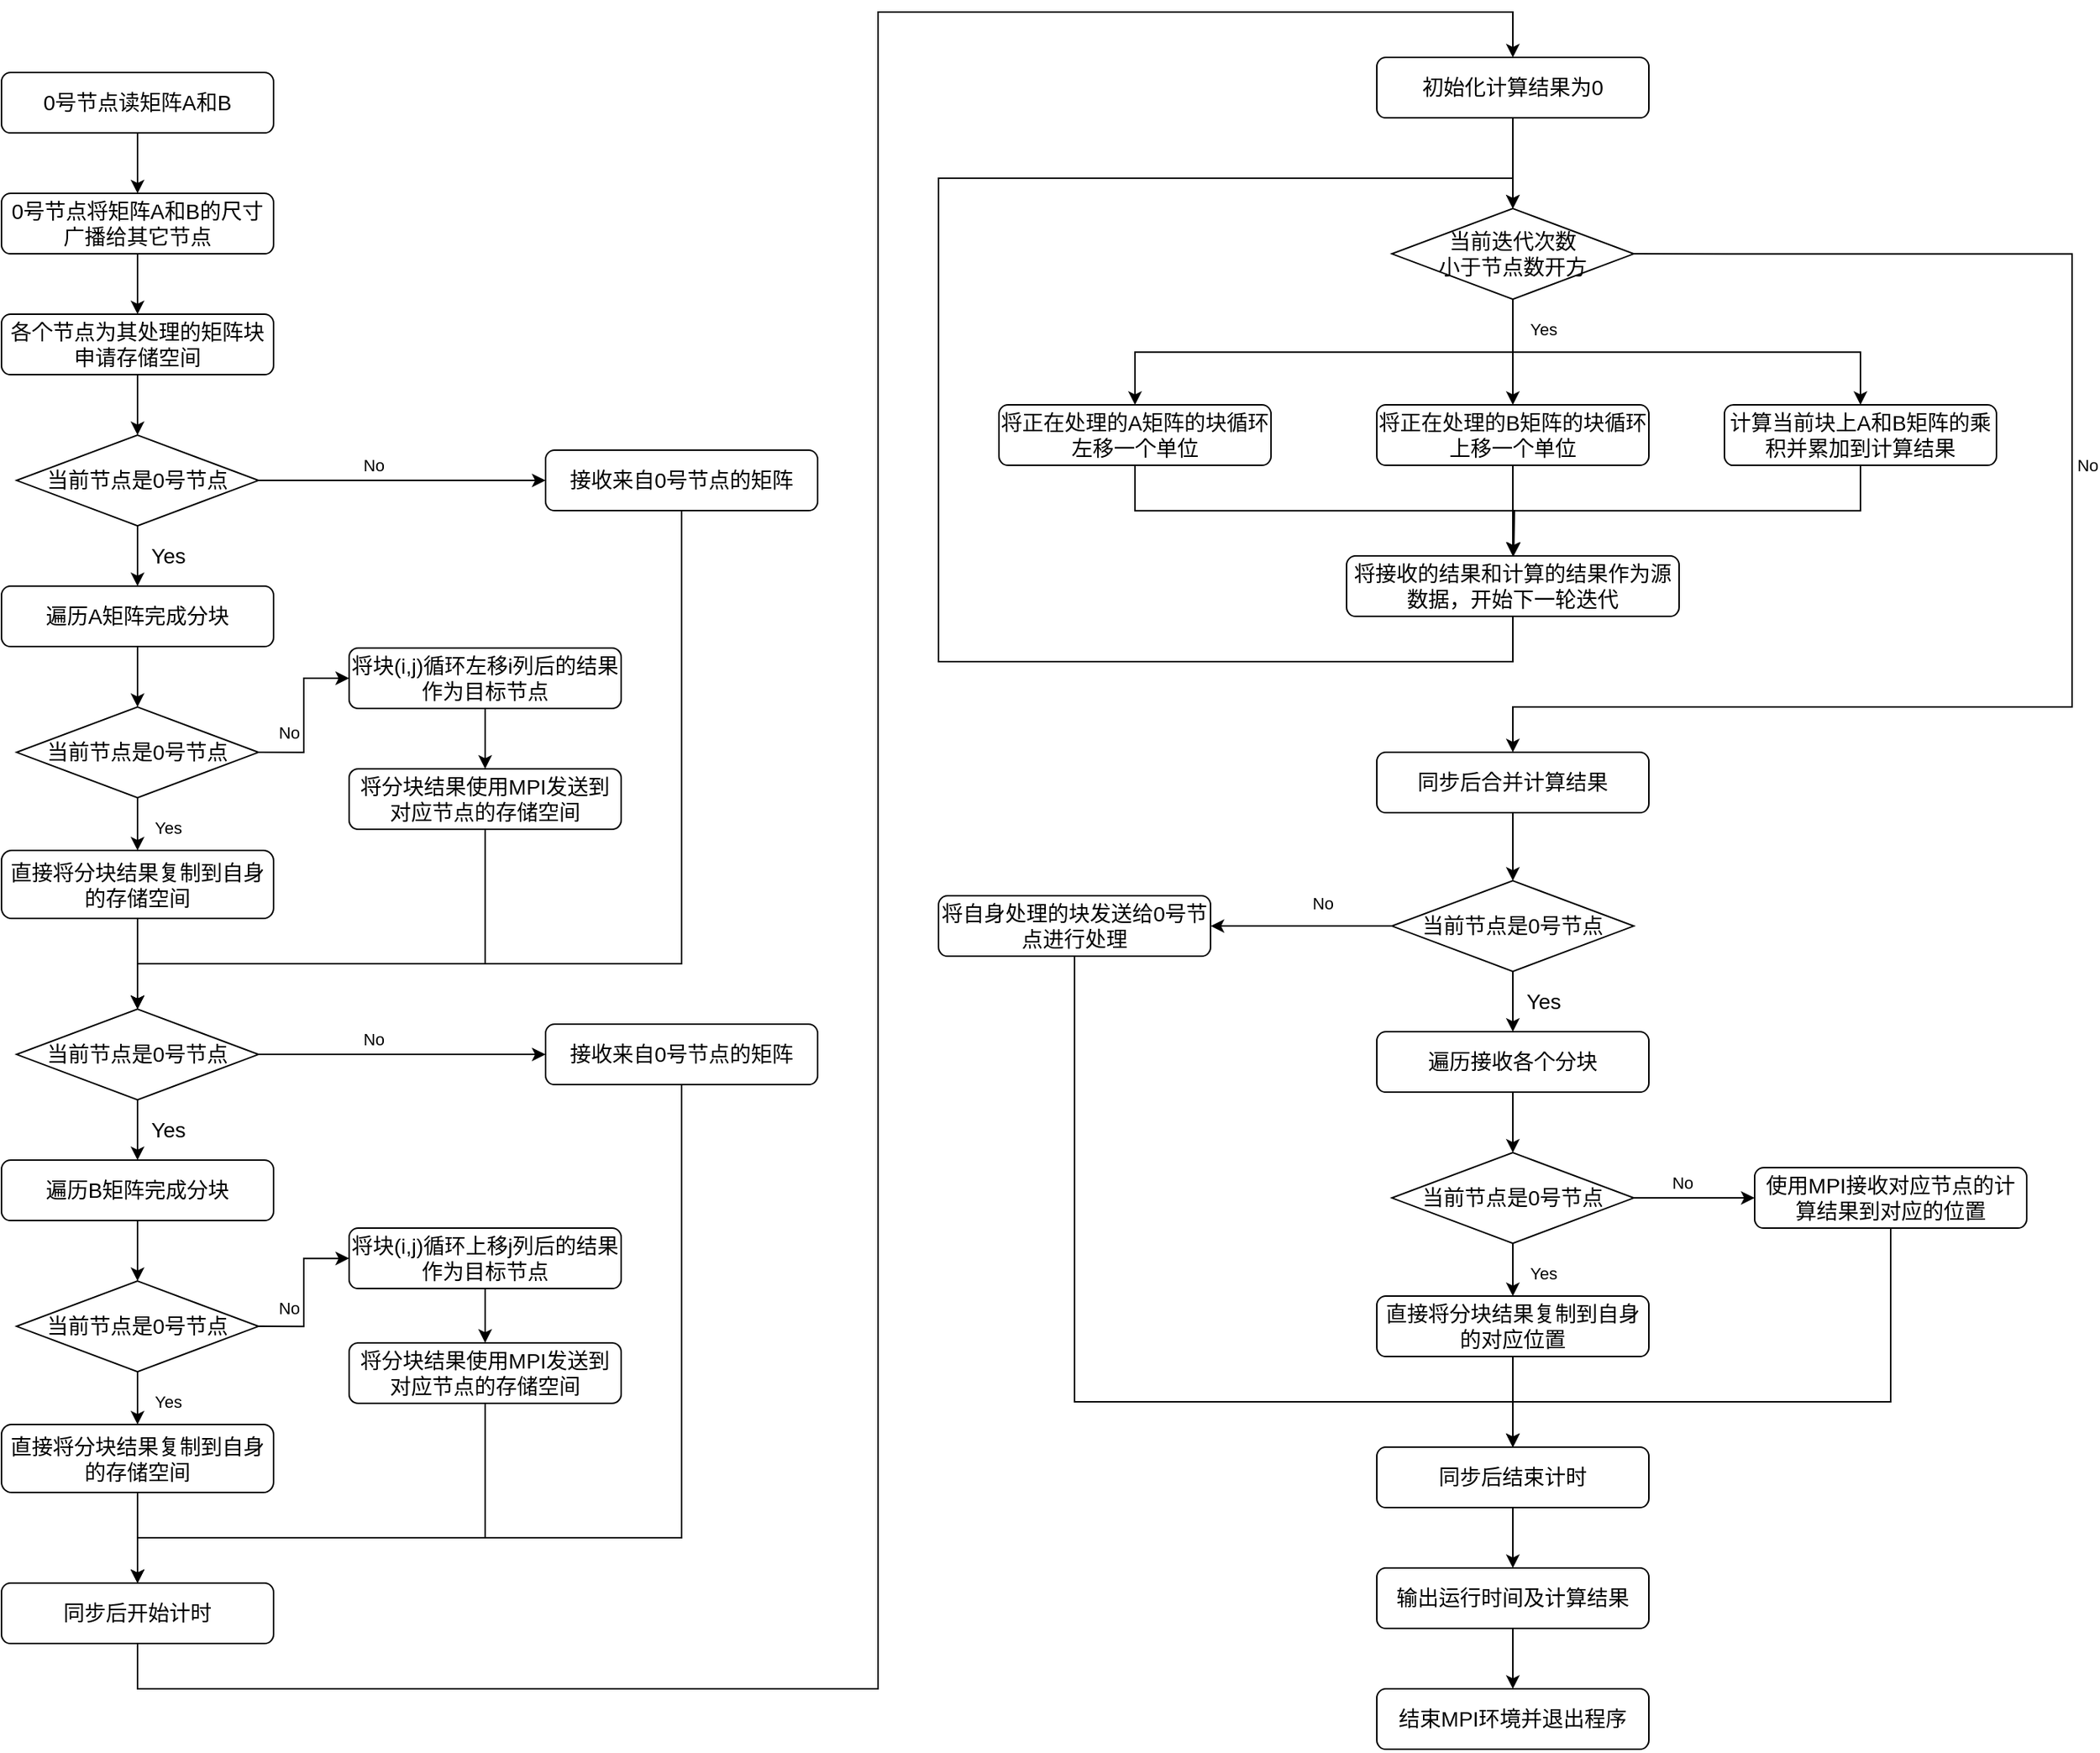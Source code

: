 <mxfile version="15.9.4" type="device"><diagram id="VfNWQQ9UsFPTVJ__DfB2" name="Page-1"><mxGraphModel dx="2370" dy="1328" grid="1" gridSize="10" guides="1" tooltips="1" connect="1" arrows="1" fold="1" page="1" pageScale="1" pageWidth="827" pageHeight="1169" math="0" shadow="0"><root><mxCell id="0"/><mxCell id="1" parent="0"/><mxCell id="Hrxc5VpzFRlgnAa1EQIM-3" style="edgeStyle=orthogonalEdgeStyle;rounded=0;orthogonalLoop=1;jettySize=auto;html=1;exitX=0.5;exitY=1;exitDx=0;exitDy=0;entryX=0.5;entryY=0;entryDx=0;entryDy=0;fontSize=14;" parent="1" source="Hrxc5VpzFRlgnAa1EQIM-1" target="Hrxc5VpzFRlgnAa1EQIM-2" edge="1"><mxGeometry relative="1" as="geometry"/></mxCell><mxCell id="Hrxc5VpzFRlgnAa1EQIM-1" value="0号节点读矩阵A和B" style="rounded=1;whiteSpace=wrap;html=1;fontSize=14;" parent="1" vertex="1"><mxGeometry x="70" y="59.06" width="180" height="40" as="geometry"/></mxCell><mxCell id="EvX2w5PHAuiChkv-I-Yp-2" style="edgeStyle=orthogonalEdgeStyle;rounded=0;orthogonalLoop=1;jettySize=auto;html=1;exitX=0.5;exitY=1;exitDx=0;exitDy=0;entryX=0.5;entryY=0;entryDx=0;entryDy=0;" edge="1" parent="1" source="Hrxc5VpzFRlgnAa1EQIM-2" target="EvX2w5PHAuiChkv-I-Yp-1"><mxGeometry relative="1" as="geometry"/></mxCell><mxCell id="Hrxc5VpzFRlgnAa1EQIM-2" value="0号节点将矩阵A和B的尺寸广播给其它节点" style="rounded=1;whiteSpace=wrap;html=1;fontSize=14;" parent="1" vertex="1"><mxGeometry x="70" y="139.06" width="180" height="40" as="geometry"/></mxCell><mxCell id="Hrxc5VpzFRlgnAa1EQIM-9" value="Yes" style="edgeStyle=orthogonalEdgeStyle;rounded=0;orthogonalLoop=1;jettySize=auto;html=1;exitX=0.5;exitY=1;exitDx=0;exitDy=0;entryX=0.5;entryY=0;entryDx=0;entryDy=0;fontSize=14;" parent="1" source="Hrxc5VpzFRlgnAa1EQIM-4" target="Hrxc5VpzFRlgnAa1EQIM-7" edge="1"><mxGeometry y="20" relative="1" as="geometry"><mxPoint as="offset"/></mxGeometry></mxCell><mxCell id="EvX2w5PHAuiChkv-I-Yp-13" value="No" style="edgeStyle=orthogonalEdgeStyle;rounded=0;orthogonalLoop=1;jettySize=auto;html=1;exitX=1;exitY=0.5;exitDx=0;exitDy=0;entryX=0;entryY=0.5;entryDx=0;entryDy=0;" edge="1" parent="1" source="Hrxc5VpzFRlgnAa1EQIM-4" target="EvX2w5PHAuiChkv-I-Yp-5"><mxGeometry x="-0.2" y="10" relative="1" as="geometry"><mxPoint as="offset"/></mxGeometry></mxCell><mxCell id="Hrxc5VpzFRlgnAa1EQIM-4" value="当前节点是0号节点" style="rhombus;whiteSpace=wrap;html=1;fontSize=14;" parent="1" vertex="1"><mxGeometry x="80" y="299.06" width="160" height="60" as="geometry"/></mxCell><mxCell id="Hrxc5VpzFRlgnAa1EQIM-39" style="edgeStyle=orthogonalEdgeStyle;rounded=0;orthogonalLoop=1;jettySize=auto;html=1;exitX=0.5;exitY=1;exitDx=0;exitDy=0;entryX=0.5;entryY=0;entryDx=0;entryDy=0;fontSize=14;" parent="1" source="Hrxc5VpzFRlgnAa1EQIM-7" edge="1"><mxGeometry relative="1" as="geometry"><mxPoint x="160" y="479.06" as="targetPoint"/></mxGeometry></mxCell><mxCell id="Hrxc5VpzFRlgnAa1EQIM-7" value="遍历A矩阵完成分块" style="rounded=1;whiteSpace=wrap;html=1;fontSize=14;" parent="1" vertex="1"><mxGeometry x="70" y="399.06" width="180" height="40" as="geometry"/></mxCell><mxCell id="EvX2w5PHAuiChkv-I-Yp-3" style="edgeStyle=orthogonalEdgeStyle;rounded=0;orthogonalLoop=1;jettySize=auto;html=1;exitX=0.5;exitY=1;exitDx=0;exitDy=0;entryX=0.5;entryY=0;entryDx=0;entryDy=0;" edge="1" parent="1" source="EvX2w5PHAuiChkv-I-Yp-1" target="Hrxc5VpzFRlgnAa1EQIM-4"><mxGeometry relative="1" as="geometry"/></mxCell><mxCell id="EvX2w5PHAuiChkv-I-Yp-1" value="各个节点为其处理的矩阵块申请存储空间" style="rounded=1;whiteSpace=wrap;html=1;fontSize=14;" vertex="1" parent="1"><mxGeometry x="70" y="219.06" width="180" height="40" as="geometry"/></mxCell><mxCell id="EvX2w5PHAuiChkv-I-Yp-66" style="edgeStyle=orthogonalEdgeStyle;rounded=0;orthogonalLoop=1;jettySize=auto;html=1;exitX=0.5;exitY=1;exitDx=0;exitDy=0;entryX=0.5;entryY=0;entryDx=0;entryDy=0;" edge="1" parent="1" source="EvX2w5PHAuiChkv-I-Yp-5" target="EvX2w5PHAuiChkv-I-Yp-55"><mxGeometry relative="1" as="geometry"><Array as="points"><mxPoint x="520" y="649.06"/><mxPoint x="160" y="649.06"/></Array></mxGeometry></mxCell><mxCell id="EvX2w5PHAuiChkv-I-Yp-5" value="接收来自0号节点的矩阵" style="rounded=1;whiteSpace=wrap;html=1;fontSize=14;" vertex="1" parent="1"><mxGeometry x="430" y="309.06" width="180" height="40" as="geometry"/></mxCell><mxCell id="EvX2w5PHAuiChkv-I-Yp-10" value="Yes" style="edgeStyle=orthogonalEdgeStyle;rounded=0;orthogonalLoop=1;jettySize=auto;html=1;exitX=0.5;exitY=1;exitDx=0;exitDy=0;entryX=0.5;entryY=0;entryDx=0;entryDy=0;" edge="1" parent="1" source="EvX2w5PHAuiChkv-I-Yp-6" target="EvX2w5PHAuiChkv-I-Yp-9"><mxGeometry x="0.143" y="20" relative="1" as="geometry"><mxPoint as="offset"/></mxGeometry></mxCell><mxCell id="EvX2w5PHAuiChkv-I-Yp-12" value="No" style="edgeStyle=orthogonalEdgeStyle;rounded=0;orthogonalLoop=1;jettySize=auto;html=1;exitX=1;exitY=0.5;exitDx=0;exitDy=0;entryX=0;entryY=0.5;entryDx=0;entryDy=0;" edge="1" parent="1" source="EvX2w5PHAuiChkv-I-Yp-6" target="EvX2w5PHAuiChkv-I-Yp-11"><mxGeometry x="-0.2" y="10" relative="1" as="geometry"><mxPoint as="offset"/></mxGeometry></mxCell><mxCell id="EvX2w5PHAuiChkv-I-Yp-6" value="当前节点是0号节点" style="rhombus;whiteSpace=wrap;html=1;fontSize=14;" vertex="1" parent="1"><mxGeometry x="80" y="479.06" width="160" height="60" as="geometry"/></mxCell><mxCell id="EvX2w5PHAuiChkv-I-Yp-64" style="edgeStyle=orthogonalEdgeStyle;rounded=0;orthogonalLoop=1;jettySize=auto;html=1;exitX=0.5;exitY=1;exitDx=0;exitDy=0;entryX=0.5;entryY=0;entryDx=0;entryDy=0;" edge="1" parent="1" source="EvX2w5PHAuiChkv-I-Yp-9" target="EvX2w5PHAuiChkv-I-Yp-55"><mxGeometry relative="1" as="geometry"/></mxCell><mxCell id="EvX2w5PHAuiChkv-I-Yp-9" value="&lt;span&gt;&lt;font style=&quot;font-size: 14px&quot;&gt;直接将分块结果复制到自身的存储空间&lt;/font&gt;&lt;/span&gt;" style="rounded=1;whiteSpace=wrap;html=1;" vertex="1" parent="1"><mxGeometry x="70" y="574.06" width="180" height="45" as="geometry"/></mxCell><mxCell id="EvX2w5PHAuiChkv-I-Yp-73" style="edgeStyle=orthogonalEdgeStyle;rounded=0;orthogonalLoop=1;jettySize=auto;html=1;exitX=0.5;exitY=1;exitDx=0;exitDy=0;entryX=0.5;entryY=0;entryDx=0;entryDy=0;" edge="1" parent="1" source="EvX2w5PHAuiChkv-I-Yp-11" target="EvX2w5PHAuiChkv-I-Yp-72"><mxGeometry relative="1" as="geometry"/></mxCell><mxCell id="EvX2w5PHAuiChkv-I-Yp-11" value="&lt;font face=&quot;helvetica&quot; style=&quot;font-size: 14px&quot;&gt;将块(i,j)循环左移i列后的结果作为目标节点&lt;/font&gt;" style="rounded=1;whiteSpace=wrap;html=1;" vertex="1" parent="1"><mxGeometry x="300" y="440" width="180" height="40" as="geometry"/></mxCell><mxCell id="EvX2w5PHAuiChkv-I-Yp-53" value="Yes" style="edgeStyle=orthogonalEdgeStyle;rounded=0;orthogonalLoop=1;jettySize=auto;html=1;exitX=0.5;exitY=1;exitDx=0;exitDy=0;entryX=0.5;entryY=0;entryDx=0;entryDy=0;fontSize=14;" edge="1" parent="1" source="EvX2w5PHAuiChkv-I-Yp-55" target="EvX2w5PHAuiChkv-I-Yp-57"><mxGeometry y="20" relative="1" as="geometry"><mxPoint as="offset"/></mxGeometry></mxCell><mxCell id="EvX2w5PHAuiChkv-I-Yp-54" value="No" style="edgeStyle=orthogonalEdgeStyle;rounded=0;orthogonalLoop=1;jettySize=auto;html=1;exitX=1;exitY=0.5;exitDx=0;exitDy=0;entryX=0;entryY=0.5;entryDx=0;entryDy=0;" edge="1" parent="1" source="EvX2w5PHAuiChkv-I-Yp-55" target="EvX2w5PHAuiChkv-I-Yp-58"><mxGeometry x="-0.2" y="10" relative="1" as="geometry"><mxPoint as="offset"/></mxGeometry></mxCell><mxCell id="EvX2w5PHAuiChkv-I-Yp-55" value="当前节点是0号节点" style="rhombus;whiteSpace=wrap;html=1;fontSize=14;" vertex="1" parent="1"><mxGeometry x="80" y="679.06" width="160" height="60" as="geometry"/></mxCell><mxCell id="EvX2w5PHAuiChkv-I-Yp-56" style="edgeStyle=orthogonalEdgeStyle;rounded=0;orthogonalLoop=1;jettySize=auto;html=1;exitX=0.5;exitY=1;exitDx=0;exitDy=0;entryX=0.5;entryY=0;entryDx=0;entryDy=0;fontSize=14;" edge="1" parent="1" source="EvX2w5PHAuiChkv-I-Yp-57"><mxGeometry relative="1" as="geometry"><mxPoint x="160" y="859.06" as="targetPoint"/></mxGeometry></mxCell><mxCell id="EvX2w5PHAuiChkv-I-Yp-57" value="遍历B矩阵完成分块" style="rounded=1;whiteSpace=wrap;html=1;fontSize=14;" vertex="1" parent="1"><mxGeometry x="70" y="779.06" width="180" height="40" as="geometry"/></mxCell><mxCell id="EvX2w5PHAuiChkv-I-Yp-70" style="edgeStyle=orthogonalEdgeStyle;rounded=0;orthogonalLoop=1;jettySize=auto;html=1;exitX=0.5;exitY=1;exitDx=0;exitDy=0;entryX=0.5;entryY=0;entryDx=0;entryDy=0;" edge="1" parent="1" source="EvX2w5PHAuiChkv-I-Yp-58" target="EvX2w5PHAuiChkv-I-Yp-68"><mxGeometry relative="1" as="geometry"><Array as="points"><mxPoint x="520" y="1029.06"/><mxPoint x="160" y="1029.06"/></Array></mxGeometry></mxCell><mxCell id="EvX2w5PHAuiChkv-I-Yp-58" value="接收来自0号节点的矩阵" style="rounded=1;whiteSpace=wrap;html=1;fontSize=14;" vertex="1" parent="1"><mxGeometry x="430" y="689.06" width="180" height="40" as="geometry"/></mxCell><mxCell id="EvX2w5PHAuiChkv-I-Yp-59" value="Yes" style="edgeStyle=orthogonalEdgeStyle;rounded=0;orthogonalLoop=1;jettySize=auto;html=1;exitX=0.5;exitY=1;exitDx=0;exitDy=0;entryX=0.5;entryY=0;entryDx=0;entryDy=0;" edge="1" parent="1" source="EvX2w5PHAuiChkv-I-Yp-61" target="EvX2w5PHAuiChkv-I-Yp-62"><mxGeometry x="0.143" y="20" relative="1" as="geometry"><mxPoint as="offset"/></mxGeometry></mxCell><mxCell id="EvX2w5PHAuiChkv-I-Yp-60" value="No" style="edgeStyle=orthogonalEdgeStyle;rounded=0;orthogonalLoop=1;jettySize=auto;html=1;exitX=1;exitY=0.5;exitDx=0;exitDy=0;entryX=0;entryY=0.5;entryDx=0;entryDy=0;" edge="1" parent="1" source="EvX2w5PHAuiChkv-I-Yp-61" target="EvX2w5PHAuiChkv-I-Yp-63"><mxGeometry x="-0.2" y="10" relative="1" as="geometry"><mxPoint as="offset"/></mxGeometry></mxCell><mxCell id="EvX2w5PHAuiChkv-I-Yp-61" value="当前节点是0号节点" style="rhombus;whiteSpace=wrap;html=1;fontSize=14;" vertex="1" parent="1"><mxGeometry x="80" y="859.06" width="160" height="60" as="geometry"/></mxCell><mxCell id="EvX2w5PHAuiChkv-I-Yp-69" style="edgeStyle=orthogonalEdgeStyle;rounded=0;orthogonalLoop=1;jettySize=auto;html=1;exitX=0.5;exitY=1;exitDx=0;exitDy=0;entryX=0.5;entryY=0;entryDx=0;entryDy=0;" edge="1" parent="1" source="EvX2w5PHAuiChkv-I-Yp-62" target="EvX2w5PHAuiChkv-I-Yp-68"><mxGeometry relative="1" as="geometry"/></mxCell><mxCell id="EvX2w5PHAuiChkv-I-Yp-62" value="&lt;span&gt;&lt;font style=&quot;font-size: 14px&quot;&gt;直接将分块结果复制到自身的存储空间&lt;/font&gt;&lt;/span&gt;" style="rounded=1;whiteSpace=wrap;html=1;" vertex="1" parent="1"><mxGeometry x="70" y="954.06" width="180" height="45" as="geometry"/></mxCell><mxCell id="EvX2w5PHAuiChkv-I-Yp-75" style="edgeStyle=orthogonalEdgeStyle;rounded=0;orthogonalLoop=1;jettySize=auto;html=1;exitX=0.5;exitY=1;exitDx=0;exitDy=0;entryX=0.5;entryY=0;entryDx=0;entryDy=0;" edge="1" parent="1" source="EvX2w5PHAuiChkv-I-Yp-63" target="EvX2w5PHAuiChkv-I-Yp-74"><mxGeometry relative="1" as="geometry"/></mxCell><mxCell id="EvX2w5PHAuiChkv-I-Yp-63" value="&lt;font style=&quot;font-size: 14px&quot;&gt;&lt;font face=&quot;helvetica&quot; style=&quot;font-size: 14px&quot;&gt;将块(i,j)循环上移j列&lt;/font&gt;&lt;span style=&quot;font-family: &amp;#34;helvetica&amp;#34;&quot;&gt;后的结果作为目标节点&lt;/span&gt;&lt;/font&gt;" style="rounded=1;whiteSpace=wrap;html=1;" vertex="1" parent="1"><mxGeometry x="300" y="824.06" width="180" height="40" as="geometry"/></mxCell><mxCell id="EvX2w5PHAuiChkv-I-Yp-78" style="edgeStyle=orthogonalEdgeStyle;rounded=0;orthogonalLoop=1;jettySize=auto;html=1;exitX=0.5;exitY=1;exitDx=0;exitDy=0;entryX=0.5;entryY=0;entryDx=0;entryDy=0;" edge="1" parent="1" source="EvX2w5PHAuiChkv-I-Yp-68" target="EvX2w5PHAuiChkv-I-Yp-77"><mxGeometry relative="1" as="geometry"><Array as="points"><mxPoint x="160" y="1129.06"/><mxPoint x="650" y="1129.06"/><mxPoint x="650" y="19.06"/><mxPoint x="1070" y="19.06"/></Array></mxGeometry></mxCell><mxCell id="EvX2w5PHAuiChkv-I-Yp-68" value="同步后开始计时" style="rounded=1;whiteSpace=wrap;html=1;fontSize=14;" vertex="1" parent="1"><mxGeometry x="70" y="1059.06" width="180" height="40" as="geometry"/></mxCell><mxCell id="EvX2w5PHAuiChkv-I-Yp-139" style="edgeStyle=orthogonalEdgeStyle;rounded=0;orthogonalLoop=1;jettySize=auto;html=1;exitX=0.5;exitY=1;exitDx=0;exitDy=0;entryX=0.5;entryY=0;entryDx=0;entryDy=0;fontSize=14;" edge="1" parent="1" source="EvX2w5PHAuiChkv-I-Yp-72" target="EvX2w5PHAuiChkv-I-Yp-55"><mxGeometry relative="1" as="geometry"><Array as="points"><mxPoint x="390" y="649.06"/><mxPoint x="160" y="649.06"/></Array></mxGeometry></mxCell><mxCell id="EvX2w5PHAuiChkv-I-Yp-72" value="&lt;span style=&quot;font-family: &amp;#34;helvetica&amp;#34;&quot;&gt;&lt;font style=&quot;font-size: 14px&quot;&gt;将分块结果使用MPI发送到对应节点的存储空间&lt;/font&gt;&lt;/span&gt;" style="rounded=1;whiteSpace=wrap;html=1;" vertex="1" parent="1"><mxGeometry x="300" y="520.0" width="180" height="40" as="geometry"/></mxCell><mxCell id="EvX2w5PHAuiChkv-I-Yp-140" style="edgeStyle=orthogonalEdgeStyle;rounded=0;orthogonalLoop=1;jettySize=auto;html=1;exitX=0.5;exitY=1;exitDx=0;exitDy=0;entryX=0.5;entryY=0;entryDx=0;entryDy=0;fontSize=14;" edge="1" parent="1" source="EvX2w5PHAuiChkv-I-Yp-74" target="EvX2w5PHAuiChkv-I-Yp-68"><mxGeometry relative="1" as="geometry"><Array as="points"><mxPoint x="390" y="1029.06"/><mxPoint x="160" y="1029.06"/></Array></mxGeometry></mxCell><mxCell id="EvX2w5PHAuiChkv-I-Yp-74" value="&lt;span style=&quot;font-family: &amp;#34;helvetica&amp;#34;&quot;&gt;&lt;font style=&quot;font-size: 14px&quot;&gt;将分块结果使用MPI发送到对应节点的存储空间&lt;/font&gt;&lt;/span&gt;" style="rounded=1;whiteSpace=wrap;html=1;" vertex="1" parent="1"><mxGeometry x="300" y="900.0" width="180" height="40" as="geometry"/></mxCell><mxCell id="EvX2w5PHAuiChkv-I-Yp-100" style="edgeStyle=orthogonalEdgeStyle;rounded=0;orthogonalLoop=1;jettySize=auto;html=1;exitX=0.5;exitY=1;exitDx=0;exitDy=0;entryX=0.5;entryY=0;entryDx=0;entryDy=0;" edge="1" parent="1" source="EvX2w5PHAuiChkv-I-Yp-77" target="EvX2w5PHAuiChkv-I-Yp-99"><mxGeometry relative="1" as="geometry"/></mxCell><mxCell id="EvX2w5PHAuiChkv-I-Yp-77" value="初始化计算结果为0" style="rounded=1;whiteSpace=wrap;html=1;fontSize=14;" vertex="1" parent="1"><mxGeometry x="980" y="49.06" width="180" height="40" as="geometry"/></mxCell><mxCell id="EvX2w5PHAuiChkv-I-Yp-116" style="edgeStyle=orthogonalEdgeStyle;rounded=0;orthogonalLoop=1;jettySize=auto;html=1;exitX=0.5;exitY=1;exitDx=0;exitDy=0;entryX=0.5;entryY=0;entryDx=0;entryDy=0;" edge="1" parent="1" source="EvX2w5PHAuiChkv-I-Yp-90" target="EvX2w5PHAuiChkv-I-Yp-99"><mxGeometry relative="1" as="geometry"><Array as="points"><mxPoint x="1070" y="449.06"/><mxPoint x="690" y="449.06"/><mxPoint x="690" y="129.06"/><mxPoint x="1070" y="129.06"/></Array></mxGeometry></mxCell><mxCell id="EvX2w5PHAuiChkv-I-Yp-90" value="将接收的结果和计算的结果作为源数据，开始下一轮迭代" style="rounded=1;whiteSpace=wrap;html=1;fontSize=14;" vertex="1" parent="1"><mxGeometry x="960" y="379.06" width="220" height="40" as="geometry"/></mxCell><mxCell id="EvX2w5PHAuiChkv-I-Yp-138" style="edgeStyle=orthogonalEdgeStyle;rounded=0;orthogonalLoop=1;jettySize=auto;html=1;exitX=0.5;exitY=1;exitDx=0;exitDy=0;entryX=0.5;entryY=0;entryDx=0;entryDy=0;" edge="1" parent="1" source="EvX2w5PHAuiChkv-I-Yp-97" target="EvX2w5PHAuiChkv-I-Yp-124"><mxGeometry relative="1" as="geometry"/></mxCell><mxCell id="EvX2w5PHAuiChkv-I-Yp-97" value="同步后合并计算结果" style="rounded=1;whiteSpace=wrap;html=1;fontSize=14;" vertex="1" parent="1"><mxGeometry x="980" y="509.06" width="180" height="40" as="geometry"/></mxCell><mxCell id="EvX2w5PHAuiChkv-I-Yp-117" style="edgeStyle=orthogonalEdgeStyle;rounded=0;orthogonalLoop=1;jettySize=auto;html=1;exitX=0.5;exitY=1;exitDx=0;exitDy=0;entryX=0.5;entryY=0;entryDx=0;entryDy=0;" edge="1" parent="1" source="EvX2w5PHAuiChkv-I-Yp-99" target="EvX2w5PHAuiChkv-I-Yp-104"><mxGeometry relative="1" as="geometry"/></mxCell><mxCell id="EvX2w5PHAuiChkv-I-Yp-118" style="edgeStyle=orthogonalEdgeStyle;rounded=0;orthogonalLoop=1;jettySize=auto;html=1;exitX=0.5;exitY=1;exitDx=0;exitDy=0;" edge="1" parent="1" source="EvX2w5PHAuiChkv-I-Yp-99" target="EvX2w5PHAuiChkv-I-Yp-107"><mxGeometry relative="1" as="geometry"/></mxCell><mxCell id="EvX2w5PHAuiChkv-I-Yp-119" value="Yes" style="edgeStyle=orthogonalEdgeStyle;rounded=0;orthogonalLoop=1;jettySize=auto;html=1;exitX=0.5;exitY=1;exitDx=0;exitDy=0;" edge="1" parent="1" source="EvX2w5PHAuiChkv-I-Yp-99" target="EvX2w5PHAuiChkv-I-Yp-106"><mxGeometry x="-0.429" y="20" relative="1" as="geometry"><mxPoint as="offset"/></mxGeometry></mxCell><mxCell id="EvX2w5PHAuiChkv-I-Yp-120" style="edgeStyle=orthogonalEdgeStyle;rounded=0;orthogonalLoop=1;jettySize=auto;html=1;exitX=1;exitY=0.5;exitDx=0;exitDy=0;entryX=0.5;entryY=0;entryDx=0;entryDy=0;" edge="1" parent="1" source="EvX2w5PHAuiChkv-I-Yp-99" target="EvX2w5PHAuiChkv-I-Yp-97"><mxGeometry relative="1" as="geometry"><Array as="points"><mxPoint x="1440" y="179.06"/><mxPoint x="1440" y="479.06"/><mxPoint x="1070" y="479.06"/></Array></mxGeometry></mxCell><mxCell id="EvX2w5PHAuiChkv-I-Yp-121" value="No" style="edgeLabel;html=1;align=center;verticalAlign=middle;resizable=0;points=[];" vertex="1" connectable="0" parent="EvX2w5PHAuiChkv-I-Yp-120"><mxGeometry x="-0.016" y="4" relative="1" as="geometry"><mxPoint x="6" y="-57" as="offset"/></mxGeometry></mxCell><mxCell id="EvX2w5PHAuiChkv-I-Yp-99" value="当前迭代次数&lt;br&gt;小于节点数开方" style="rhombus;whiteSpace=wrap;html=1;fontSize=14;" vertex="1" parent="1"><mxGeometry x="990" y="149.06" width="160" height="60" as="geometry"/></mxCell><mxCell id="EvX2w5PHAuiChkv-I-Yp-113" style="edgeStyle=orthogonalEdgeStyle;rounded=0;orthogonalLoop=1;jettySize=auto;html=1;exitX=0.5;exitY=1;exitDx=0;exitDy=0;" edge="1" parent="1" source="EvX2w5PHAuiChkv-I-Yp-104" target="EvX2w5PHAuiChkv-I-Yp-90"><mxGeometry relative="1" as="geometry"/></mxCell><mxCell id="EvX2w5PHAuiChkv-I-Yp-104" value="将正在处理的A矩阵的块循环左移一个单位" style="rounded=1;whiteSpace=wrap;html=1;fontSize=14;" vertex="1" parent="1"><mxGeometry x="730" y="279.06" width="180" height="40" as="geometry"/></mxCell><mxCell id="EvX2w5PHAuiChkv-I-Yp-114" style="edgeStyle=orthogonalEdgeStyle;rounded=0;orthogonalLoop=1;jettySize=auto;html=1;exitX=0.5;exitY=1;exitDx=0;exitDy=0;" edge="1" parent="1" source="EvX2w5PHAuiChkv-I-Yp-106"><mxGeometry relative="1" as="geometry"><mxPoint x="1070.529" y="379.06" as="targetPoint"/></mxGeometry></mxCell><mxCell id="EvX2w5PHAuiChkv-I-Yp-106" value="将正在处理的B矩阵的块循环上移一个单位" style="rounded=1;whiteSpace=wrap;html=1;fontSize=14;" vertex="1" parent="1"><mxGeometry x="980" y="279.06" width="180" height="40" as="geometry"/></mxCell><mxCell id="EvX2w5PHAuiChkv-I-Yp-115" style="edgeStyle=orthogonalEdgeStyle;rounded=0;orthogonalLoop=1;jettySize=auto;html=1;exitX=0.5;exitY=1;exitDx=0;exitDy=0;" edge="1" parent="1" source="EvX2w5PHAuiChkv-I-Yp-107"><mxGeometry relative="1" as="geometry"><mxPoint x="1070.0" y="379.06" as="targetPoint"/></mxGeometry></mxCell><mxCell id="EvX2w5PHAuiChkv-I-Yp-107" value="计算当前块上A和B矩阵的乘积并累加到计算结果" style="rounded=1;whiteSpace=wrap;html=1;fontSize=14;" vertex="1" parent="1"><mxGeometry x="1210" y="279.06" width="180" height="40" as="geometry"/></mxCell><mxCell id="EvX2w5PHAuiChkv-I-Yp-122" value="Yes" style="edgeStyle=orthogonalEdgeStyle;rounded=0;orthogonalLoop=1;jettySize=auto;html=1;exitX=0.5;exitY=1;exitDx=0;exitDy=0;entryX=0.5;entryY=0;entryDx=0;entryDy=0;fontSize=14;" edge="1" parent="1" source="EvX2w5PHAuiChkv-I-Yp-124" target="EvX2w5PHAuiChkv-I-Yp-126"><mxGeometry y="20" relative="1" as="geometry"><mxPoint as="offset"/></mxGeometry></mxCell><mxCell id="EvX2w5PHAuiChkv-I-Yp-123" value="No" style="edgeStyle=orthogonalEdgeStyle;rounded=0;orthogonalLoop=1;jettySize=auto;html=1;exitX=0;exitY=0.5;exitDx=0;exitDy=0;entryX=1;entryY=0.5;entryDx=0;entryDy=0;" edge="1" parent="1" source="EvX2w5PHAuiChkv-I-Yp-124" target="EvX2w5PHAuiChkv-I-Yp-128"><mxGeometry x="-0.25" y="-15" relative="1" as="geometry"><mxPoint x="-1" as="offset"/></mxGeometry></mxCell><mxCell id="EvX2w5PHAuiChkv-I-Yp-124" value="当前节点是0号节点" style="rhombus;whiteSpace=wrap;html=1;fontSize=14;" vertex="1" parent="1"><mxGeometry x="990" y="594.06" width="160" height="60" as="geometry"/></mxCell><mxCell id="EvX2w5PHAuiChkv-I-Yp-125" style="edgeStyle=orthogonalEdgeStyle;rounded=0;orthogonalLoop=1;jettySize=auto;html=1;exitX=0.5;exitY=1;exitDx=0;exitDy=0;entryX=0.5;entryY=0;entryDx=0;entryDy=0;fontSize=14;" edge="1" parent="1" source="EvX2w5PHAuiChkv-I-Yp-126"><mxGeometry relative="1" as="geometry"><mxPoint x="1070" y="774.06" as="targetPoint"/></mxGeometry></mxCell><mxCell id="EvX2w5PHAuiChkv-I-Yp-126" value="遍历接收各个分块" style="rounded=1;whiteSpace=wrap;html=1;fontSize=14;" vertex="1" parent="1"><mxGeometry x="980" y="694.06" width="180" height="40" as="geometry"/></mxCell><mxCell id="EvX2w5PHAuiChkv-I-Yp-127" style="edgeStyle=orthogonalEdgeStyle;rounded=0;orthogonalLoop=1;jettySize=auto;html=1;exitX=0.5;exitY=1;exitDx=0;exitDy=0;entryX=0.5;entryY=0;entryDx=0;entryDy=0;" edge="1" parent="1" source="EvX2w5PHAuiChkv-I-Yp-128" target="EvX2w5PHAuiChkv-I-Yp-136"><mxGeometry relative="1" as="geometry"><Array as="points"><mxPoint x="780" y="939.06"/><mxPoint x="1070" y="939.06"/></Array></mxGeometry></mxCell><mxCell id="EvX2w5PHAuiChkv-I-Yp-128" value="将自身处理的块发送给0号节点进行处理" style="rounded=1;whiteSpace=wrap;html=1;fontSize=14;" vertex="1" parent="1"><mxGeometry x="690" y="604.06" width="180" height="40" as="geometry"/></mxCell><mxCell id="EvX2w5PHAuiChkv-I-Yp-129" value="Yes" style="edgeStyle=orthogonalEdgeStyle;rounded=0;orthogonalLoop=1;jettySize=auto;html=1;exitX=0.5;exitY=1;exitDx=0;exitDy=0;entryX=0.5;entryY=0;entryDx=0;entryDy=0;" edge="1" parent="1" source="EvX2w5PHAuiChkv-I-Yp-131" target="EvX2w5PHAuiChkv-I-Yp-133"><mxGeometry x="0.143" y="20" relative="1" as="geometry"><mxPoint as="offset"/></mxGeometry></mxCell><mxCell id="EvX2w5PHAuiChkv-I-Yp-130" value="No" style="edgeStyle=orthogonalEdgeStyle;rounded=0;orthogonalLoop=1;jettySize=auto;html=1;exitX=1;exitY=0.5;exitDx=0;exitDy=0;entryX=0;entryY=0.5;entryDx=0;entryDy=0;" edge="1" parent="1" source="EvX2w5PHAuiChkv-I-Yp-131" target="EvX2w5PHAuiChkv-I-Yp-135"><mxGeometry x="-0.2" y="10" relative="1" as="geometry"><mxPoint as="offset"/></mxGeometry></mxCell><mxCell id="EvX2w5PHAuiChkv-I-Yp-131" value="当前节点是0号节点" style="rhombus;whiteSpace=wrap;html=1;fontSize=14;" vertex="1" parent="1"><mxGeometry x="990" y="774.06" width="160" height="60" as="geometry"/></mxCell><mxCell id="EvX2w5PHAuiChkv-I-Yp-132" style="edgeStyle=orthogonalEdgeStyle;rounded=0;orthogonalLoop=1;jettySize=auto;html=1;exitX=0.5;exitY=1;exitDx=0;exitDy=0;entryX=0.5;entryY=0;entryDx=0;entryDy=0;" edge="1" parent="1" source="EvX2w5PHAuiChkv-I-Yp-133" target="EvX2w5PHAuiChkv-I-Yp-136"><mxGeometry relative="1" as="geometry"/></mxCell><mxCell id="EvX2w5PHAuiChkv-I-Yp-133" value="&lt;span&gt;&lt;font style=&quot;font-size: 14px&quot;&gt;直接将分块结果复制到自身的&lt;/font&gt;&lt;/span&gt;&lt;span style=&quot;font-family: &amp;#34;helvetica&amp;#34; ; font-size: 14px&quot;&gt;对应位置&lt;/span&gt;" style="rounded=1;whiteSpace=wrap;html=1;" vertex="1" parent="1"><mxGeometry x="980" y="869.06" width="180" height="40" as="geometry"/></mxCell><mxCell id="EvX2w5PHAuiChkv-I-Yp-141" style="edgeStyle=orthogonalEdgeStyle;rounded=0;orthogonalLoop=1;jettySize=auto;html=1;exitX=0.5;exitY=1;exitDx=0;exitDy=0;entryX=0.5;entryY=0;entryDx=0;entryDy=0;fontSize=14;" edge="1" parent="1" source="EvX2w5PHAuiChkv-I-Yp-135" target="EvX2w5PHAuiChkv-I-Yp-136"><mxGeometry relative="1" as="geometry"><Array as="points"><mxPoint x="1320" y="939.06"/><mxPoint x="1070" y="939.06"/></Array></mxGeometry></mxCell><mxCell id="EvX2w5PHAuiChkv-I-Yp-135" value="&lt;span style=&quot;font-family: &amp;#34;helvetica&amp;#34; ; font-size: 14px&quot;&gt;使用MPI接收对应节点的计算结果到对应的位置&lt;/span&gt;" style="rounded=1;whiteSpace=wrap;html=1;" vertex="1" parent="1"><mxGeometry x="1230" y="784.06" width="180" height="40" as="geometry"/></mxCell><mxCell id="EvX2w5PHAuiChkv-I-Yp-144" style="edgeStyle=orthogonalEdgeStyle;rounded=0;orthogonalLoop=1;jettySize=auto;html=1;exitX=0.5;exitY=1;exitDx=0;exitDy=0;entryX=0.5;entryY=0;entryDx=0;entryDy=0;fontSize=14;" edge="1" parent="1" source="EvX2w5PHAuiChkv-I-Yp-136" target="EvX2w5PHAuiChkv-I-Yp-142"><mxGeometry relative="1" as="geometry"/></mxCell><mxCell id="EvX2w5PHAuiChkv-I-Yp-136" value="同步后结束计时" style="rounded=1;whiteSpace=wrap;html=1;fontSize=14;" vertex="1" parent="1"><mxGeometry x="980" y="969.06" width="180" height="40" as="geometry"/></mxCell><mxCell id="EvX2w5PHAuiChkv-I-Yp-145" style="edgeStyle=orthogonalEdgeStyle;rounded=0;orthogonalLoop=1;jettySize=auto;html=1;exitX=0.5;exitY=1;exitDx=0;exitDy=0;entryX=0.5;entryY=0;entryDx=0;entryDy=0;fontSize=14;" edge="1" parent="1" source="EvX2w5PHAuiChkv-I-Yp-142" target="EvX2w5PHAuiChkv-I-Yp-143"><mxGeometry relative="1" as="geometry"/></mxCell><mxCell id="EvX2w5PHAuiChkv-I-Yp-142" value="输出运行时间及计算结果" style="rounded=1;whiteSpace=wrap;html=1;fontSize=14;" vertex="1" parent="1"><mxGeometry x="980" y="1049.06" width="180" height="40" as="geometry"/></mxCell><mxCell id="EvX2w5PHAuiChkv-I-Yp-143" value="结束MPI环境并退出程序" style="rounded=1;whiteSpace=wrap;html=1;fontSize=14;" vertex="1" parent="1"><mxGeometry x="980" y="1129.06" width="180" height="40" as="geometry"/></mxCell></root></mxGraphModel></diagram></mxfile>